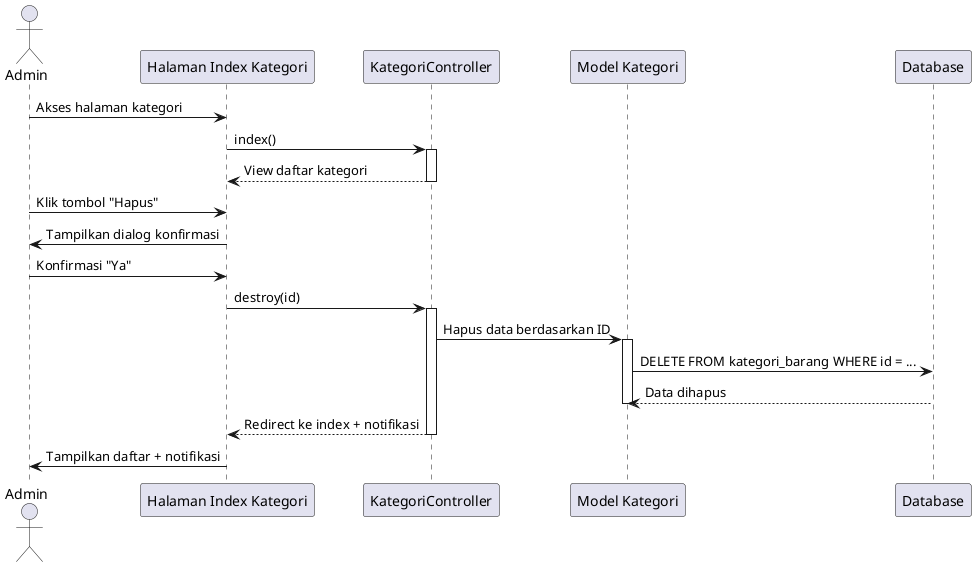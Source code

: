 @startuml
actor Admin

participant "Halaman Index Kategori" as KategoriIndex
participant "KategoriController" as Controller
participant "Model Kategori" as KategoriModel
participant "Database" as DB

Admin -> KategoriIndex: Akses halaman kategori
KategoriIndex -> Controller: index()
activate Controller
Controller --> KategoriIndex: View daftar kategori
deactivate Controller

Admin -> KategoriIndex: Klik tombol "Hapus"
KategoriIndex -> Admin: Tampilkan dialog konfirmasi
Admin -> KategoriIndex: Konfirmasi "Ya"

KategoriIndex -> Controller: destroy(id)
activate Controller

Controller -> KategoriModel: Hapus data berdasarkan ID
activate KategoriModel
KategoriModel -> DB: DELETE FROM kategori_barang WHERE id = ...
DB --> KategoriModel: Data dihapus
deactivate KategoriModel

Controller --> KategoriIndex: Redirect ke index + notifikasi
deactivate Controller

KategoriIndex -> Admin: Tampilkan daftar + notifikasi

@enduml
